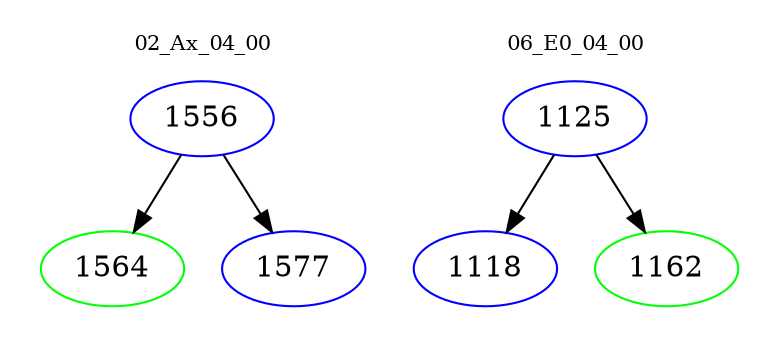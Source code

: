 digraph{
subgraph cluster_0 {
color = white
label = "02_Ax_04_00";
fontsize=10;
T0_1556 [label="1556", color="blue"]
T0_1556 -> T0_1564 [color="black"]
T0_1564 [label="1564", color="green"]
T0_1556 -> T0_1577 [color="black"]
T0_1577 [label="1577", color="blue"]
}
subgraph cluster_1 {
color = white
label = "06_E0_04_00";
fontsize=10;
T1_1125 [label="1125", color="blue"]
T1_1125 -> T1_1118 [color="black"]
T1_1118 [label="1118", color="blue"]
T1_1125 -> T1_1162 [color="black"]
T1_1162 [label="1162", color="green"]
}
}
